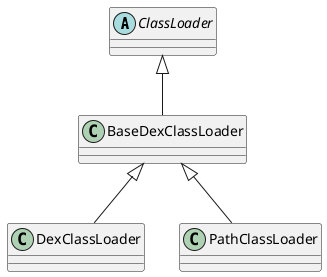 @startuml

abstract class ClassLoader
class BaseDexClassLoader extends ClassLoader
class DexClassLoader extends BaseDexClassLoader

class PathClassLoader extends BaseDexClassLoader

@enduml
